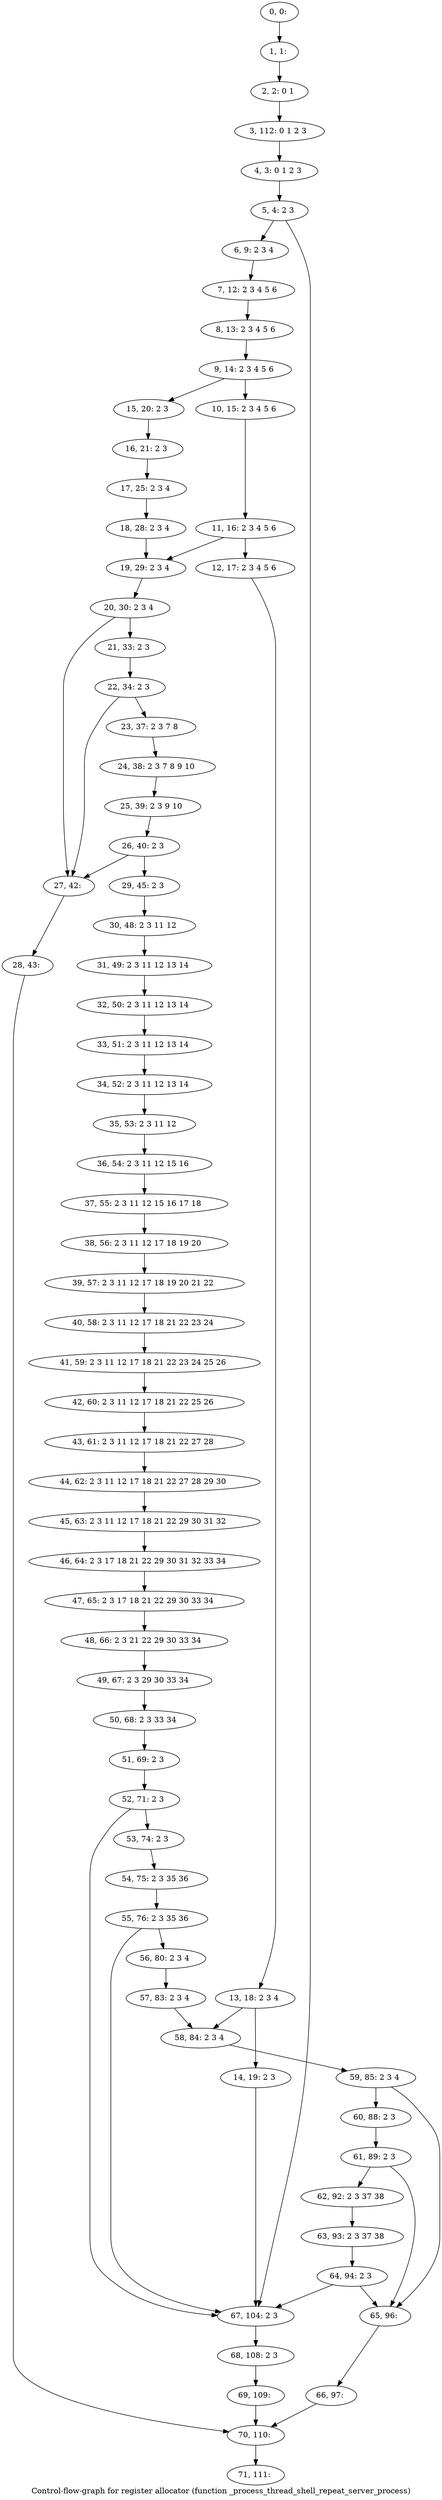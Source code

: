 digraph G {
graph [label="Control-flow-graph for register allocator (function _process_thread_shell_repeat_server_process)"]
0[label="0, 0: "];
1[label="1, 1: "];
2[label="2, 2: 0 1 "];
3[label="3, 112: 0 1 2 3 "];
4[label="4, 3: 0 1 2 3 "];
5[label="5, 4: 2 3 "];
6[label="6, 9: 2 3 4 "];
7[label="7, 12: 2 3 4 5 6 "];
8[label="8, 13: 2 3 4 5 6 "];
9[label="9, 14: 2 3 4 5 6 "];
10[label="10, 15: 2 3 4 5 6 "];
11[label="11, 16: 2 3 4 5 6 "];
12[label="12, 17: 2 3 4 5 6 "];
13[label="13, 18: 2 3 4 "];
14[label="14, 19: 2 3 "];
15[label="15, 20: 2 3 "];
16[label="16, 21: 2 3 "];
17[label="17, 25: 2 3 4 "];
18[label="18, 28: 2 3 4 "];
19[label="19, 29: 2 3 4 "];
20[label="20, 30: 2 3 4 "];
21[label="21, 33: 2 3 "];
22[label="22, 34: 2 3 "];
23[label="23, 37: 2 3 7 8 "];
24[label="24, 38: 2 3 7 8 9 10 "];
25[label="25, 39: 2 3 9 10 "];
26[label="26, 40: 2 3 "];
27[label="27, 42: "];
28[label="28, 43: "];
29[label="29, 45: 2 3 "];
30[label="30, 48: 2 3 11 12 "];
31[label="31, 49: 2 3 11 12 13 14 "];
32[label="32, 50: 2 3 11 12 13 14 "];
33[label="33, 51: 2 3 11 12 13 14 "];
34[label="34, 52: 2 3 11 12 13 14 "];
35[label="35, 53: 2 3 11 12 "];
36[label="36, 54: 2 3 11 12 15 16 "];
37[label="37, 55: 2 3 11 12 15 16 17 18 "];
38[label="38, 56: 2 3 11 12 17 18 19 20 "];
39[label="39, 57: 2 3 11 12 17 18 19 20 21 22 "];
40[label="40, 58: 2 3 11 12 17 18 21 22 23 24 "];
41[label="41, 59: 2 3 11 12 17 18 21 22 23 24 25 26 "];
42[label="42, 60: 2 3 11 12 17 18 21 22 25 26 "];
43[label="43, 61: 2 3 11 12 17 18 21 22 27 28 "];
44[label="44, 62: 2 3 11 12 17 18 21 22 27 28 29 30 "];
45[label="45, 63: 2 3 11 12 17 18 21 22 29 30 31 32 "];
46[label="46, 64: 2 3 17 18 21 22 29 30 31 32 33 34 "];
47[label="47, 65: 2 3 17 18 21 22 29 30 33 34 "];
48[label="48, 66: 2 3 21 22 29 30 33 34 "];
49[label="49, 67: 2 3 29 30 33 34 "];
50[label="50, 68: 2 3 33 34 "];
51[label="51, 69: 2 3 "];
52[label="52, 71: 2 3 "];
53[label="53, 74: 2 3 "];
54[label="54, 75: 2 3 35 36 "];
55[label="55, 76: 2 3 35 36 "];
56[label="56, 80: 2 3 4 "];
57[label="57, 83: 2 3 4 "];
58[label="58, 84: 2 3 4 "];
59[label="59, 85: 2 3 4 "];
60[label="60, 88: 2 3 "];
61[label="61, 89: 2 3 "];
62[label="62, 92: 2 3 37 38 "];
63[label="63, 93: 2 3 37 38 "];
64[label="64, 94: 2 3 "];
65[label="65, 96: "];
66[label="66, 97: "];
67[label="67, 104: 2 3 "];
68[label="68, 108: 2 3 "];
69[label="69, 109: "];
70[label="70, 110: "];
71[label="71, 111: "];
0->1 ;
1->2 ;
2->3 ;
3->4 ;
4->5 ;
5->6 ;
5->67 ;
6->7 ;
7->8 ;
8->9 ;
9->10 ;
9->15 ;
10->11 ;
11->12 ;
11->19 ;
12->13 ;
13->14 ;
13->58 ;
14->67 ;
15->16 ;
16->17 ;
17->18 ;
18->19 ;
19->20 ;
20->21 ;
20->27 ;
21->22 ;
22->23 ;
22->27 ;
23->24 ;
24->25 ;
25->26 ;
26->27 ;
26->29 ;
27->28 ;
28->70 ;
29->30 ;
30->31 ;
31->32 ;
32->33 ;
33->34 ;
34->35 ;
35->36 ;
36->37 ;
37->38 ;
38->39 ;
39->40 ;
40->41 ;
41->42 ;
42->43 ;
43->44 ;
44->45 ;
45->46 ;
46->47 ;
47->48 ;
48->49 ;
49->50 ;
50->51 ;
51->52 ;
52->53 ;
52->67 ;
53->54 ;
54->55 ;
55->56 ;
55->67 ;
56->57 ;
57->58 ;
58->59 ;
59->60 ;
59->65 ;
60->61 ;
61->62 ;
61->65 ;
62->63 ;
63->64 ;
64->65 ;
64->67 ;
65->66 ;
66->70 ;
67->68 ;
68->69 ;
69->70 ;
70->71 ;
}
